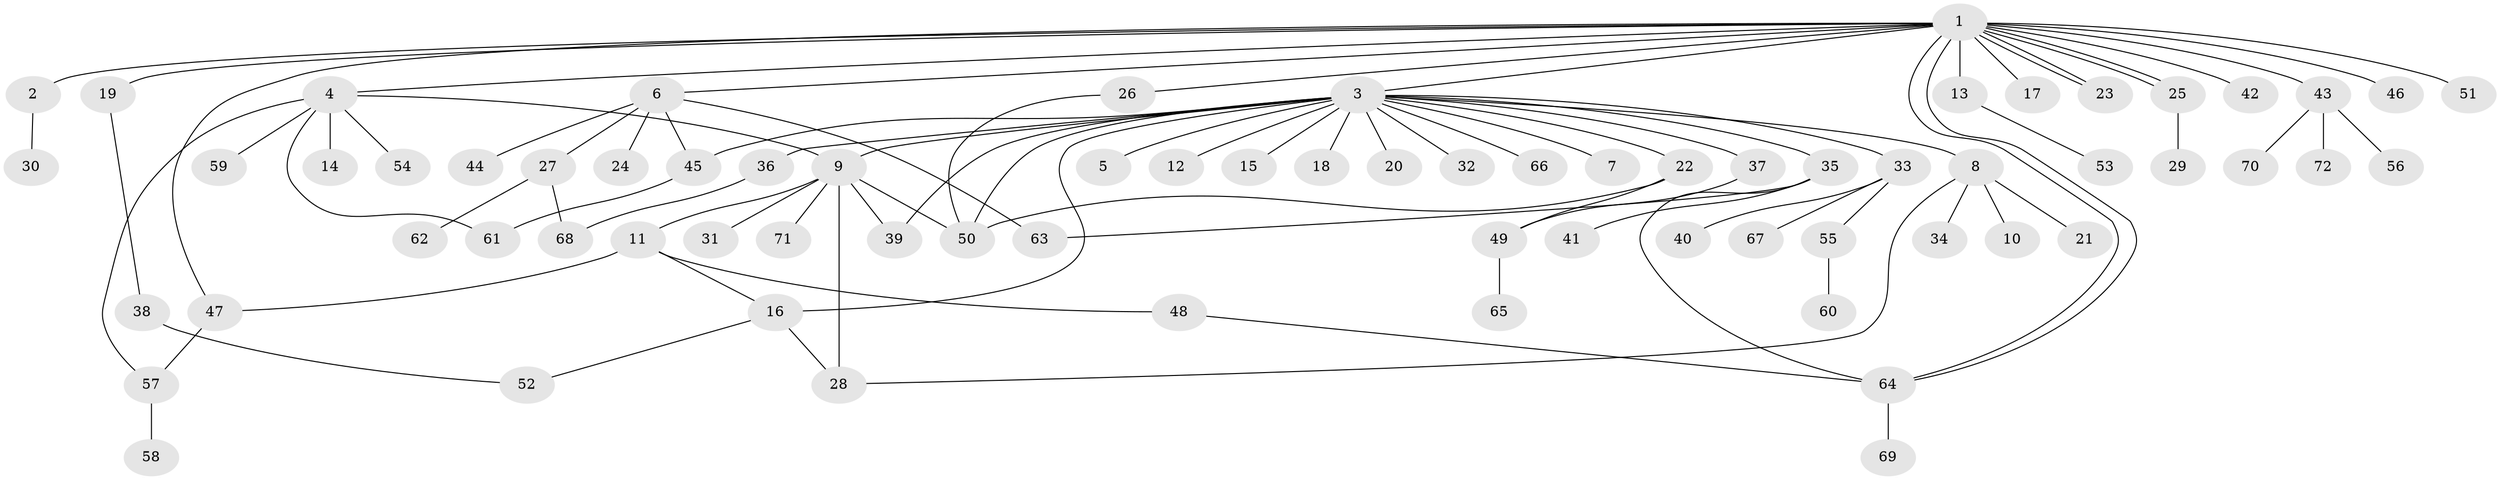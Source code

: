 // coarse degree distribution, {15: 0.027777777777777776, 1: 0.4722222222222222, 12: 0.027777777777777776, 5: 0.08333333333333333, 4: 0.08333333333333333, 7: 0.027777777777777776, 2: 0.1111111111111111, 3: 0.16666666666666666}
// Generated by graph-tools (version 1.1) at 2025/50/03/04/25 22:50:19]
// undirected, 72 vertices, 92 edges
graph export_dot {
  node [color=gray90,style=filled];
  1;
  2;
  3;
  4;
  5;
  6;
  7;
  8;
  9;
  10;
  11;
  12;
  13;
  14;
  15;
  16;
  17;
  18;
  19;
  20;
  21;
  22;
  23;
  24;
  25;
  26;
  27;
  28;
  29;
  30;
  31;
  32;
  33;
  34;
  35;
  36;
  37;
  38;
  39;
  40;
  41;
  42;
  43;
  44;
  45;
  46;
  47;
  48;
  49;
  50;
  51;
  52;
  53;
  54;
  55;
  56;
  57;
  58;
  59;
  60;
  61;
  62;
  63;
  64;
  65;
  66;
  67;
  68;
  69;
  70;
  71;
  72;
  1 -- 2;
  1 -- 3;
  1 -- 4;
  1 -- 6;
  1 -- 13;
  1 -- 17;
  1 -- 19;
  1 -- 23;
  1 -- 23;
  1 -- 25;
  1 -- 25;
  1 -- 26;
  1 -- 42;
  1 -- 43;
  1 -- 46;
  1 -- 47;
  1 -- 51;
  1 -- 64;
  1 -- 64;
  2 -- 30;
  3 -- 5;
  3 -- 7;
  3 -- 8;
  3 -- 9;
  3 -- 12;
  3 -- 15;
  3 -- 16;
  3 -- 18;
  3 -- 20;
  3 -- 22;
  3 -- 32;
  3 -- 33;
  3 -- 35;
  3 -- 36;
  3 -- 37;
  3 -- 39;
  3 -- 45;
  3 -- 50;
  3 -- 66;
  4 -- 9;
  4 -- 14;
  4 -- 54;
  4 -- 57;
  4 -- 59;
  4 -- 61;
  6 -- 24;
  6 -- 27;
  6 -- 44;
  6 -- 45;
  6 -- 63;
  8 -- 10;
  8 -- 21;
  8 -- 28;
  8 -- 34;
  9 -- 11;
  9 -- 28;
  9 -- 31;
  9 -- 39;
  9 -- 50;
  9 -- 71;
  11 -- 16;
  11 -- 47;
  11 -- 48;
  13 -- 53;
  16 -- 28;
  16 -- 52;
  19 -- 38;
  22 -- 49;
  22 -- 50;
  25 -- 29;
  26 -- 50;
  27 -- 62;
  27 -- 68;
  33 -- 40;
  33 -- 55;
  33 -- 67;
  35 -- 41;
  35 -- 63;
  35 -- 64;
  36 -- 68;
  37 -- 49;
  38 -- 52;
  43 -- 56;
  43 -- 70;
  43 -- 72;
  45 -- 61;
  47 -- 57;
  48 -- 64;
  49 -- 65;
  55 -- 60;
  57 -- 58;
  64 -- 69;
}
